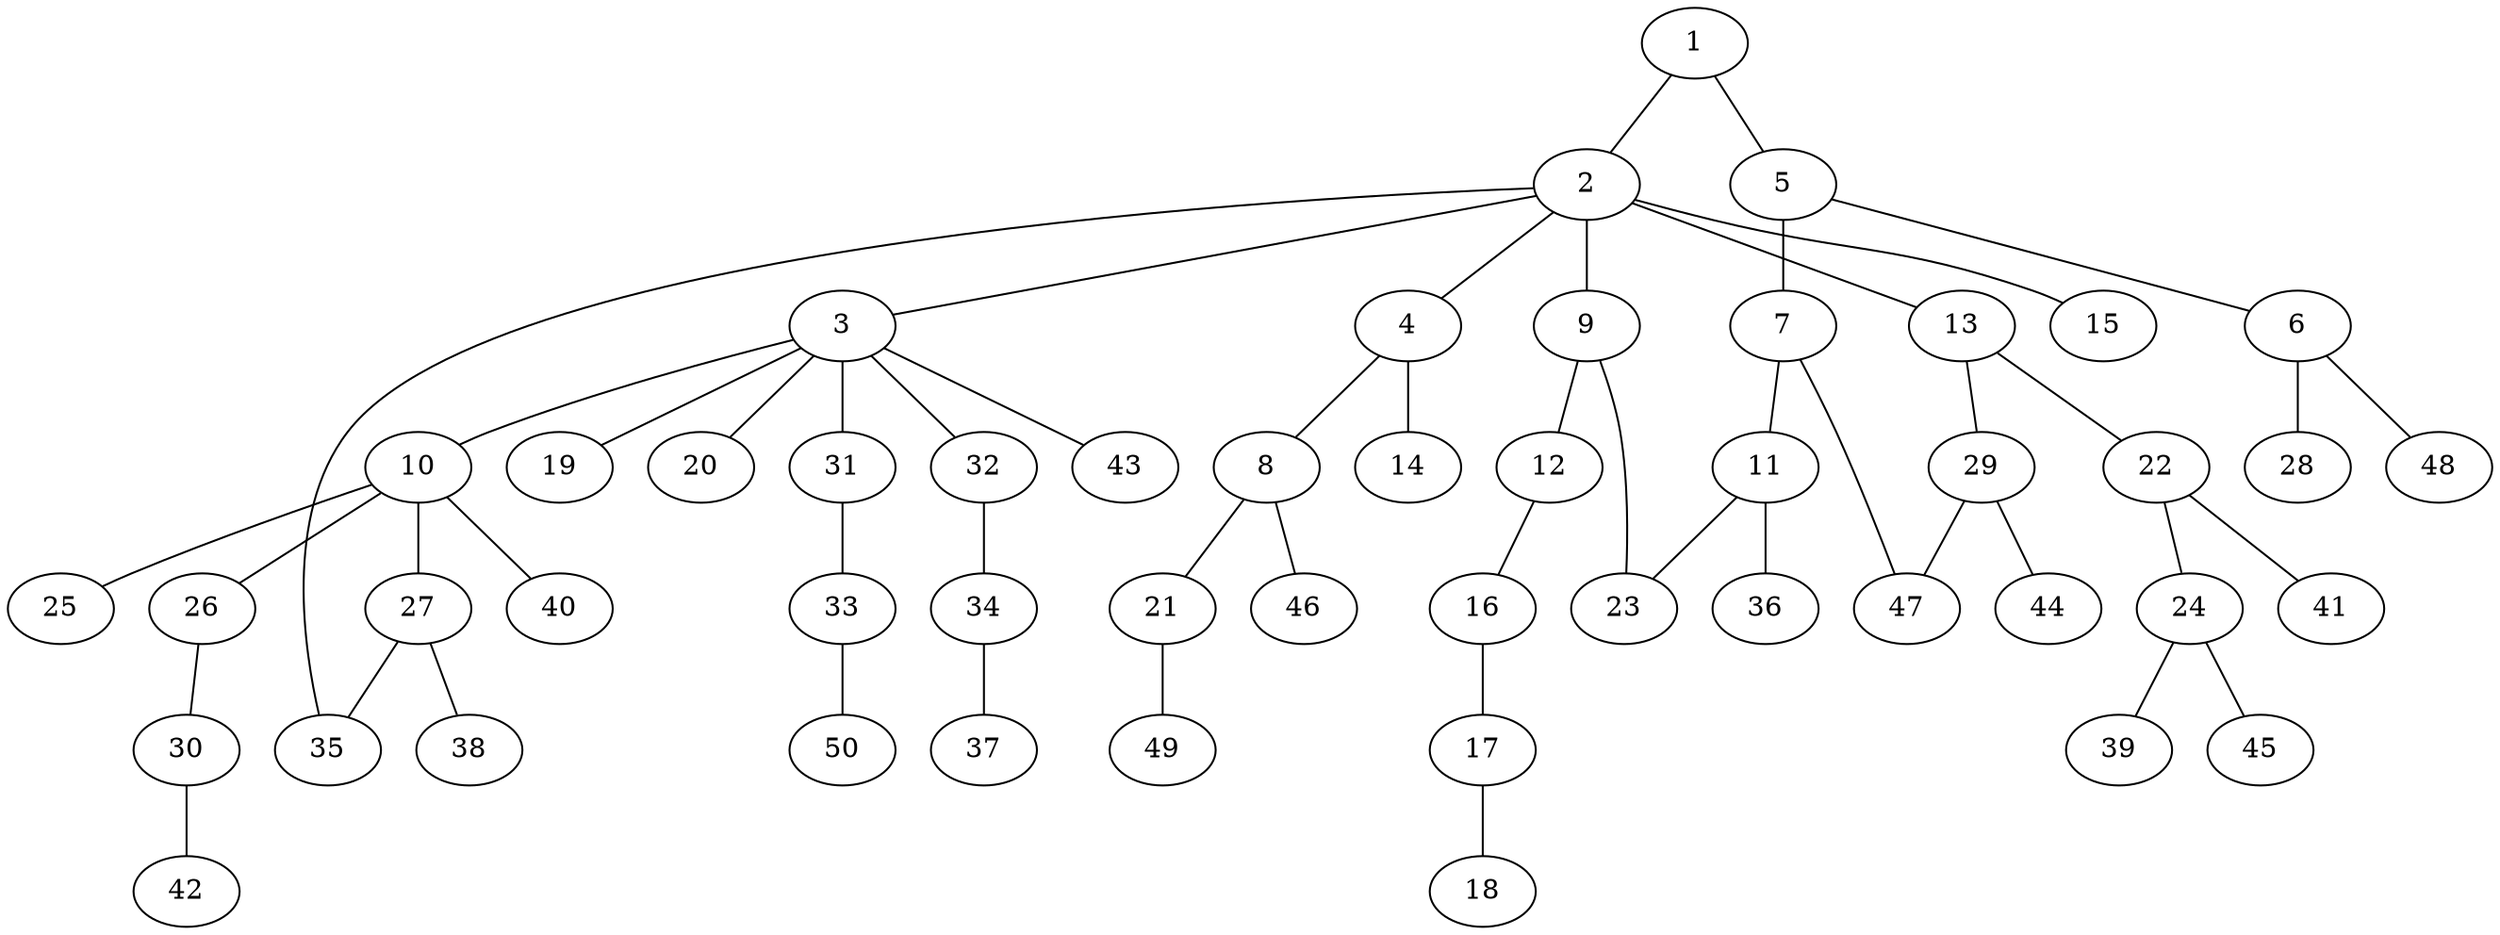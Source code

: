 graph graphname {1--2
1--5
2--3
2--4
2--9
2--13
2--15
2--35
3--10
3--19
3--20
3--31
3--32
3--43
4--8
4--14
5--6
5--7
6--28
6--48
7--11
7--47
8--21
8--46
9--12
9--23
10--25
10--26
10--27
10--40
11--23
11--36
12--16
13--22
13--29
16--17
17--18
21--49
22--24
22--41
24--39
24--45
26--30
27--35
27--38
29--44
29--47
30--42
31--33
32--34
33--50
34--37
}